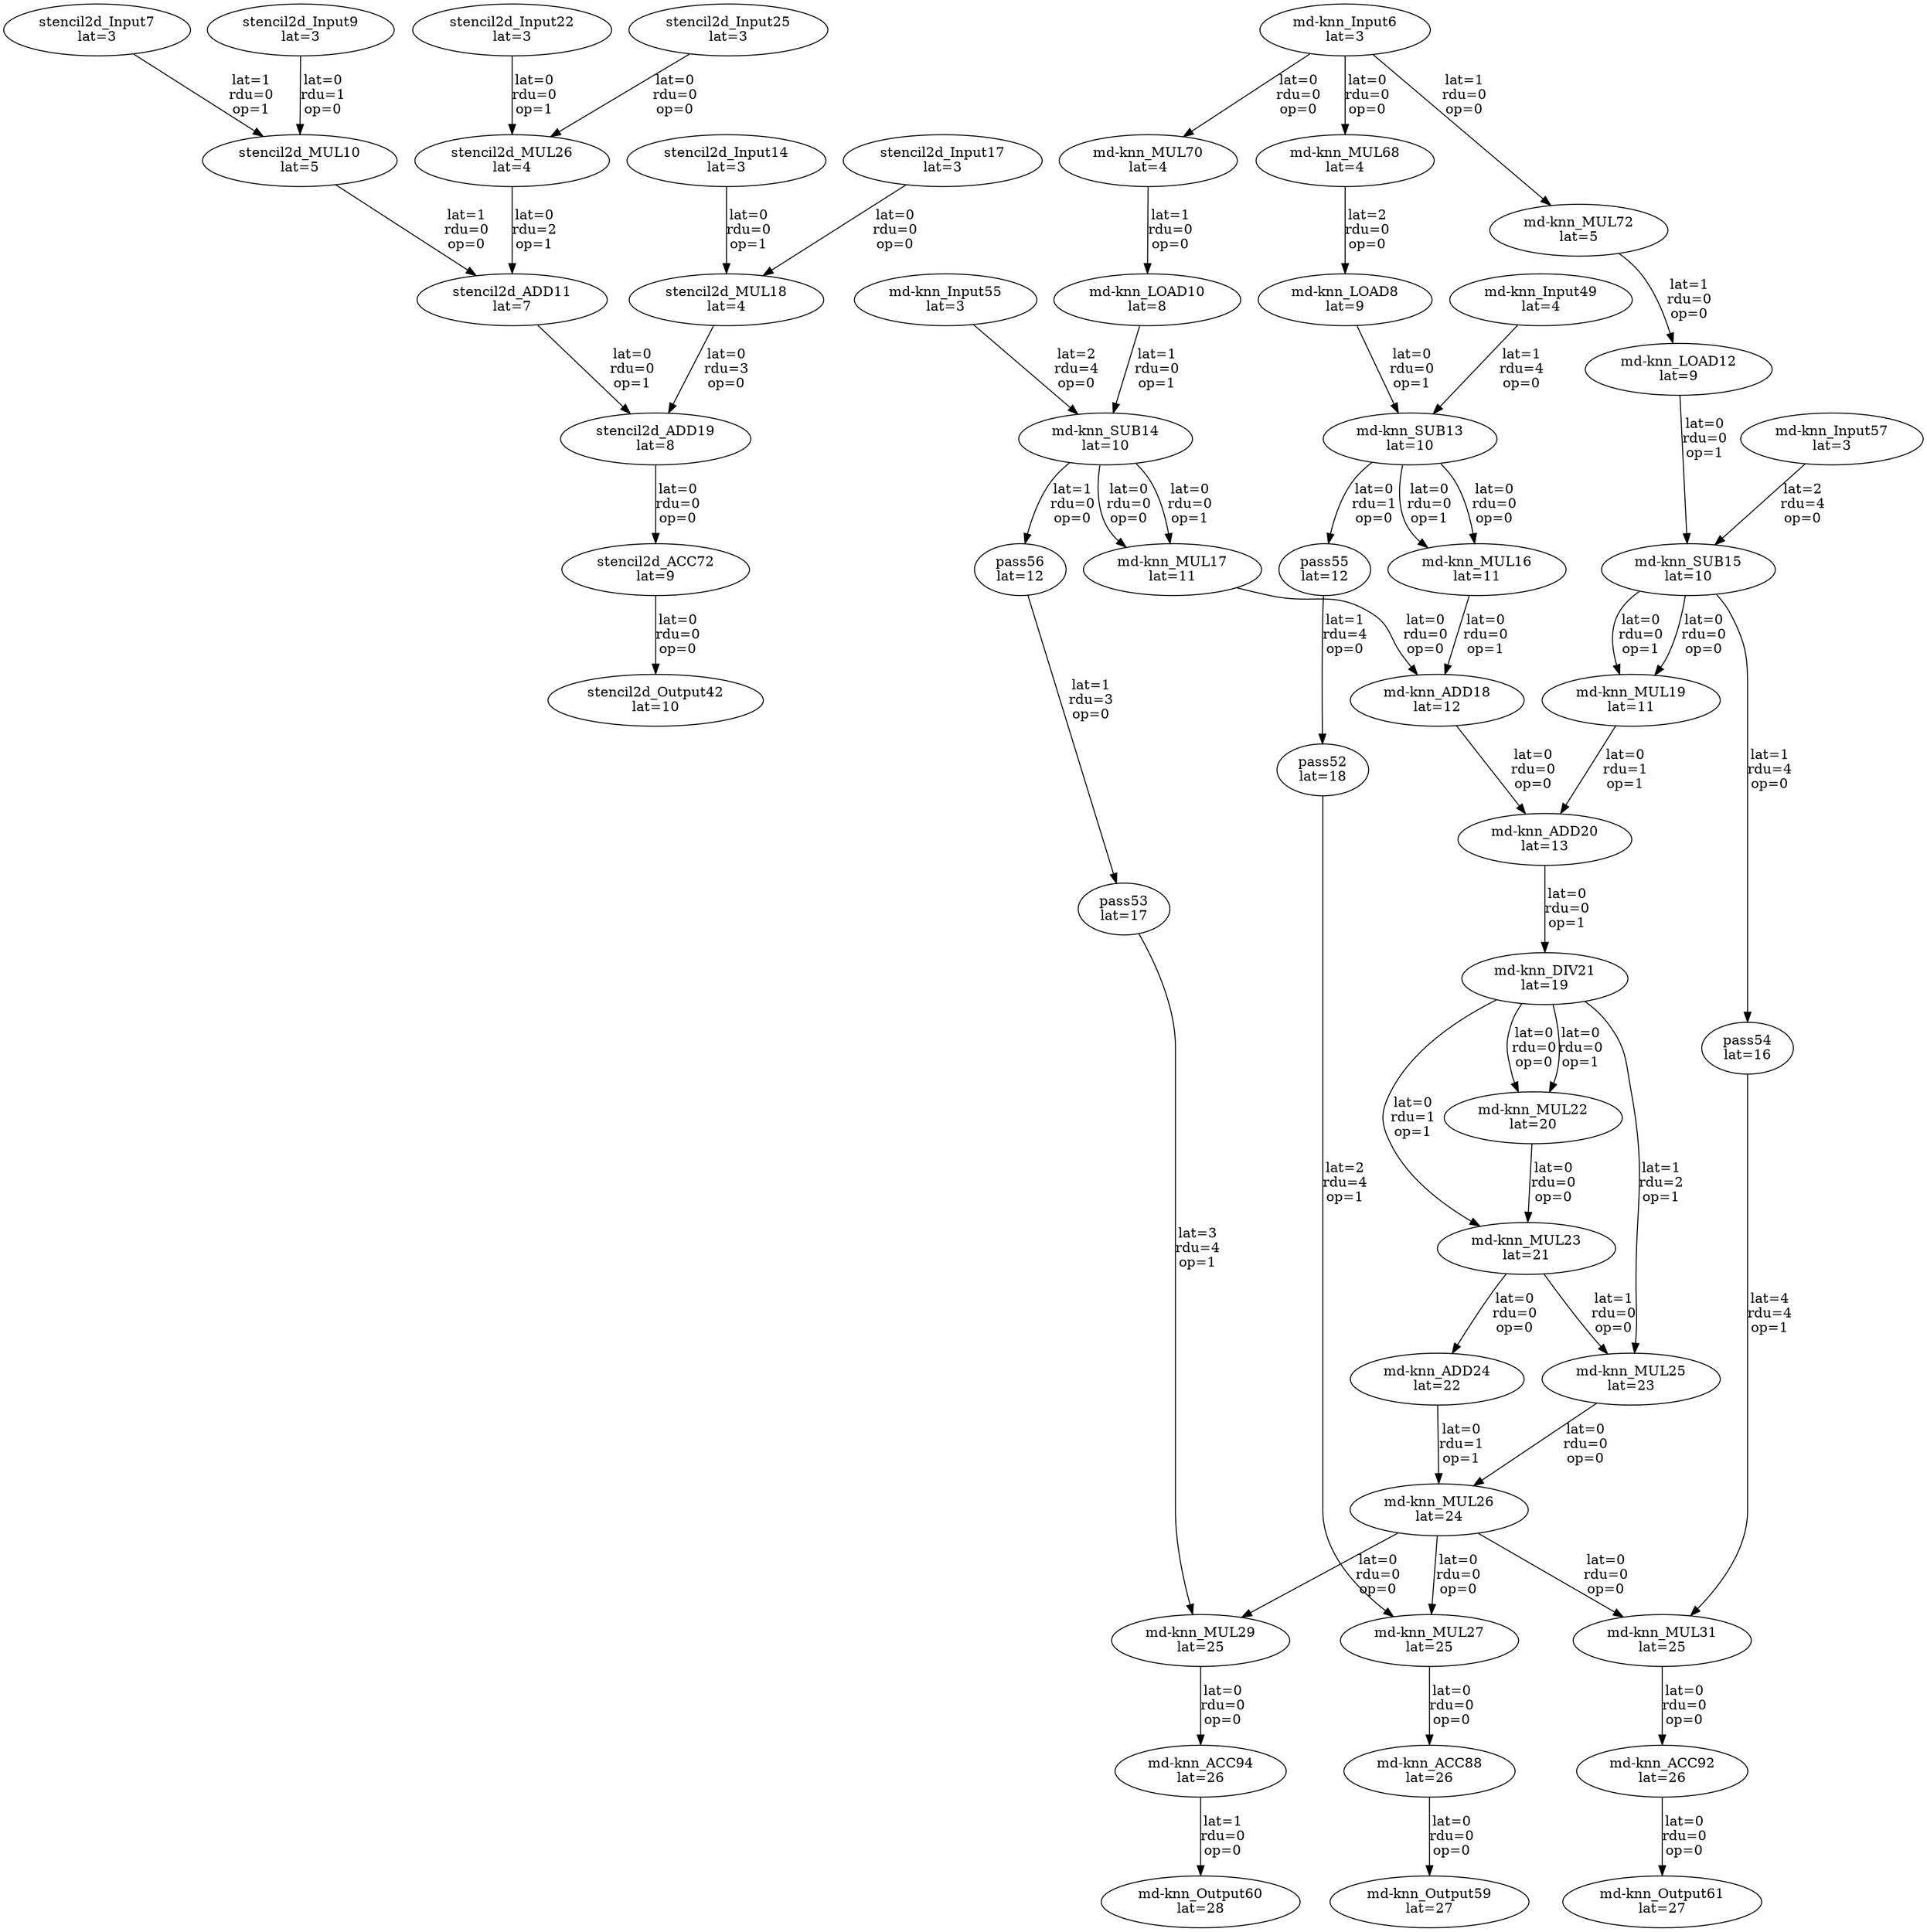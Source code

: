 Digraph G {
"stencil2d_Input7"[label = "\N\nlat=3"];
"stencil2d_Input9"[label = "\N\nlat=3"];
"stencil2d_MUL10"[label = "\N\nlat=5"];
"stencil2d_Input9"->"stencil2d_MUL10"[label = "lat=0\nrdu=1\nop=0"];
"stencil2d_Input7"->"stencil2d_MUL10"[label = "lat=1\nrdu=0\nop=1"];
"stencil2d_ADD11"[label = "\N\nlat=7"];
"stencil2d_MUL10"->"stencil2d_ADD11"[label = "lat=1\nrdu=0\nop=0"];
"stencil2d_MUL26"->"stencil2d_ADD11"[label = "lat=0\nrdu=2\nop=1"];
"stencil2d_Input14"[label = "\N\nlat=3"];
"stencil2d_Input17"[label = "\N\nlat=3"];
"stencil2d_MUL18"[label = "\N\nlat=4"];
"stencil2d_Input17"->"stencil2d_MUL18"[label = "lat=0\nrdu=0\nop=0"];
"stencil2d_Input14"->"stencil2d_MUL18"[label = "lat=0\nrdu=0\nop=1"];
"stencil2d_ADD19"[label = "\N\nlat=8"];
"stencil2d_MUL18"->"stencil2d_ADD19"[label = "lat=0\nrdu=3\nop=0"];
"stencil2d_ADD11"->"stencil2d_ADD19"[label = "lat=0\nrdu=0\nop=1"];
"stencil2d_Input22"[label = "\N\nlat=3"];
"stencil2d_Input25"[label = "\N\nlat=3"];
"stencil2d_MUL26"[label = "\N\nlat=4"];
"stencil2d_Input25"->"stencil2d_MUL26"[label = "lat=0\nrdu=0\nop=0"];
"stencil2d_Input22"->"stencil2d_MUL26"[label = "lat=0\nrdu=0\nop=1"];
"stencil2d_Output42"[label = "\N\nlat=10"];
"stencil2d_ACC72"->"stencil2d_Output42"[label = "lat=0\nrdu=0\nop=0"];
"stencil2d_ACC72"[label = "\N\nlat=9"];
"stencil2d_ADD19"->"stencil2d_ACC72"[label = "lat=0\nrdu=0\nop=0"];
"md-knn_Input6"[label = "\N\nlat=3"];
"md-knn_LOAD8"[label = "\N\nlat=9"];
"md-knn_MUL68"->"md-knn_LOAD8"[label = "lat=2\nrdu=0\nop=0"];
"md-knn_LOAD10"[label = "\N\nlat=8"];
"md-knn_MUL70"->"md-knn_LOAD10"[label = "lat=1\nrdu=0\nop=0"];
"md-knn_LOAD12"[label = "\N\nlat=9"];
"md-knn_MUL72"->"md-knn_LOAD12"[label = "lat=1\nrdu=0\nop=0"];
"md-knn_SUB13"[label = "\N\nlat=10"];
"md-knn_Input49"->"md-knn_SUB13"[label = "lat=1\nrdu=4\nop=0"];
"md-knn_LOAD8"->"md-knn_SUB13"[label = "lat=0\nrdu=0\nop=1"];
"md-knn_SUB14"[label = "\N\nlat=10"];
"md-knn_Input55"->"md-knn_SUB14"[label = "lat=2\nrdu=4\nop=0"];
"md-knn_LOAD10"->"md-knn_SUB14"[label = "lat=1\nrdu=0\nop=1"];
"md-knn_SUB15"[label = "\N\nlat=10"];
"md-knn_Input57"->"md-knn_SUB15"[label = "lat=2\nrdu=4\nop=0"];
"md-knn_LOAD12"->"md-knn_SUB15"[label = "lat=0\nrdu=0\nop=1"];
"md-knn_MUL16"[label = "\N\nlat=11"];
"md-knn_SUB13"->"md-knn_MUL16"[label = "lat=0\nrdu=0\nop=0"];
"md-knn_SUB13"->"md-knn_MUL16"[label = "lat=0\nrdu=0\nop=1"];
"md-knn_MUL17"[label = "\N\nlat=11"];
"md-knn_SUB14"->"md-knn_MUL17"[label = "lat=0\nrdu=0\nop=0"];
"md-knn_SUB14"->"md-knn_MUL17"[label = "lat=0\nrdu=0\nop=1"];
"md-knn_ADD18"[label = "\N\nlat=12"];
"md-knn_MUL17"->"md-knn_ADD18"[label = "lat=0\nrdu=0\nop=0"];
"md-knn_MUL16"->"md-knn_ADD18"[label = "lat=0\nrdu=0\nop=1"];
"md-knn_MUL19"[label = "\N\nlat=11"];
"md-knn_SUB15"->"md-knn_MUL19"[label = "lat=0\nrdu=0\nop=0"];
"md-knn_SUB15"->"md-knn_MUL19"[label = "lat=0\nrdu=0\nop=1"];
"md-knn_ADD20"[label = "\N\nlat=13"];
"md-knn_ADD18"->"md-knn_ADD20"[label = "lat=0\nrdu=0\nop=0"];
"md-knn_MUL19"->"md-knn_ADD20"[label = "lat=0\nrdu=1\nop=1"];
"md-knn_DIV21"[label = "\N\nlat=19"];
"md-knn_ADD20"->"md-knn_DIV21"[label = "lat=0\nrdu=0\nop=1"];
"md-knn_MUL22"[label = "\N\nlat=20"];
"md-knn_DIV21"->"md-knn_MUL22"[label = "lat=0\nrdu=0\nop=0"];
"md-knn_DIV21"->"md-knn_MUL22"[label = "lat=0\nrdu=0\nop=1"];
"md-knn_MUL23"[label = "\N\nlat=21"];
"md-knn_MUL22"->"md-knn_MUL23"[label = "lat=0\nrdu=0\nop=0"];
"md-knn_DIV21"->"md-knn_MUL23"[label = "lat=0\nrdu=1\nop=1"];
"md-knn_ADD24"[label = "\N\nlat=22"];
"md-knn_MUL23"->"md-knn_ADD24"[label = "lat=0\nrdu=0\nop=0"];
"md-knn_MUL25"[label = "\N\nlat=23"];
"md-knn_MUL23"->"md-knn_MUL25"[label = "lat=1\nrdu=0\nop=0"];
"md-knn_DIV21"->"md-knn_MUL25"[label = "lat=1\nrdu=2\nop=1"];
"md-knn_MUL26"[label = "\N\nlat=24"];
"md-knn_MUL25"->"md-knn_MUL26"[label = "lat=0\nrdu=0\nop=0"];
"md-knn_ADD24"->"md-knn_MUL26"[label = "lat=0\nrdu=1\nop=1"];
"md-knn_MUL27"[label = "\N\nlat=25"];
"md-knn_MUL26"->"md-knn_MUL27"[label = "lat=0\nrdu=0\nop=0"];
"pass52"->"md-knn_MUL27"[label = "lat=2\nrdu=4\nop=1"];
"md-knn_MUL29"[label = "\N\nlat=25"];
"md-knn_MUL26"->"md-knn_MUL29"[label = "lat=0\nrdu=0\nop=0"];
"pass53"->"md-knn_MUL29"[label = "lat=3\nrdu=4\nop=1"];
"md-knn_MUL31"[label = "\N\nlat=25"];
"md-knn_MUL26"->"md-knn_MUL31"[label = "lat=0\nrdu=0\nop=0"];
"pass54"->"md-knn_MUL31"[label = "lat=4\nrdu=4\nop=1"];
"md-knn_Input49"[label = "\N\nlat=4"];
"md-knn_Input55"[label = "\N\nlat=3"];
"md-knn_Input57"[label = "\N\nlat=3"];
"md-knn_Output59"[label = "\N\nlat=27"];
"md-knn_ACC88"->"md-knn_Output59"[label = "lat=0\nrdu=0\nop=0"];
"md-knn_Output60"[label = "\N\nlat=28"];
"md-knn_ACC94"->"md-knn_Output60"[label = "lat=1\nrdu=0\nop=0"];
"md-knn_Output61"[label = "\N\nlat=27"];
"md-knn_ACC92"->"md-knn_Output61"[label = "lat=0\nrdu=0\nop=0"];
"md-knn_MUL68"[label = "\N\nlat=4"];
"md-knn_Input6"->"md-knn_MUL68"[label = "lat=0\nrdu=0\nop=0"];
"md-knn_MUL70"[label = "\N\nlat=4"];
"md-knn_Input6"->"md-knn_MUL70"[label = "lat=0\nrdu=0\nop=0"];
"md-knn_MUL72"[label = "\N\nlat=5"];
"md-knn_Input6"->"md-knn_MUL72"[label = "lat=1\nrdu=0\nop=0"];
"md-knn_ACC88"[label = "\N\nlat=26"];
"md-knn_MUL27"->"md-knn_ACC88"[label = "lat=0\nrdu=0\nop=0"];
"md-knn_ACC92"[label = "\N\nlat=26"];
"md-knn_MUL31"->"md-knn_ACC92"[label = "lat=0\nrdu=0\nop=0"];
"md-knn_ACC94"[label = "\N\nlat=26"];
"md-knn_MUL29"->"md-knn_ACC94"[label = "lat=0\nrdu=0\nop=0"];
"pass52"[label = "\N\nlat=18"];
"pass55"->"pass52"[label = "lat=1\nrdu=4\nop=0"];
"pass53"[label = "\N\nlat=17"];
"pass56"->"pass53"[label = "lat=1\nrdu=3\nop=0"];
"pass54"[label = "\N\nlat=16"];
"md-knn_SUB15"->"pass54"[label = "lat=1\nrdu=4\nop=0"];
"pass55"[label = "\N\nlat=12"];
"md-knn_SUB13"->"pass55"[label = "lat=0\nrdu=1\nop=0"];
"pass56"[label = "\N\nlat=12"];
"md-knn_SUB14"->"pass56"[label = "lat=1\nrdu=0\nop=0"];
}
